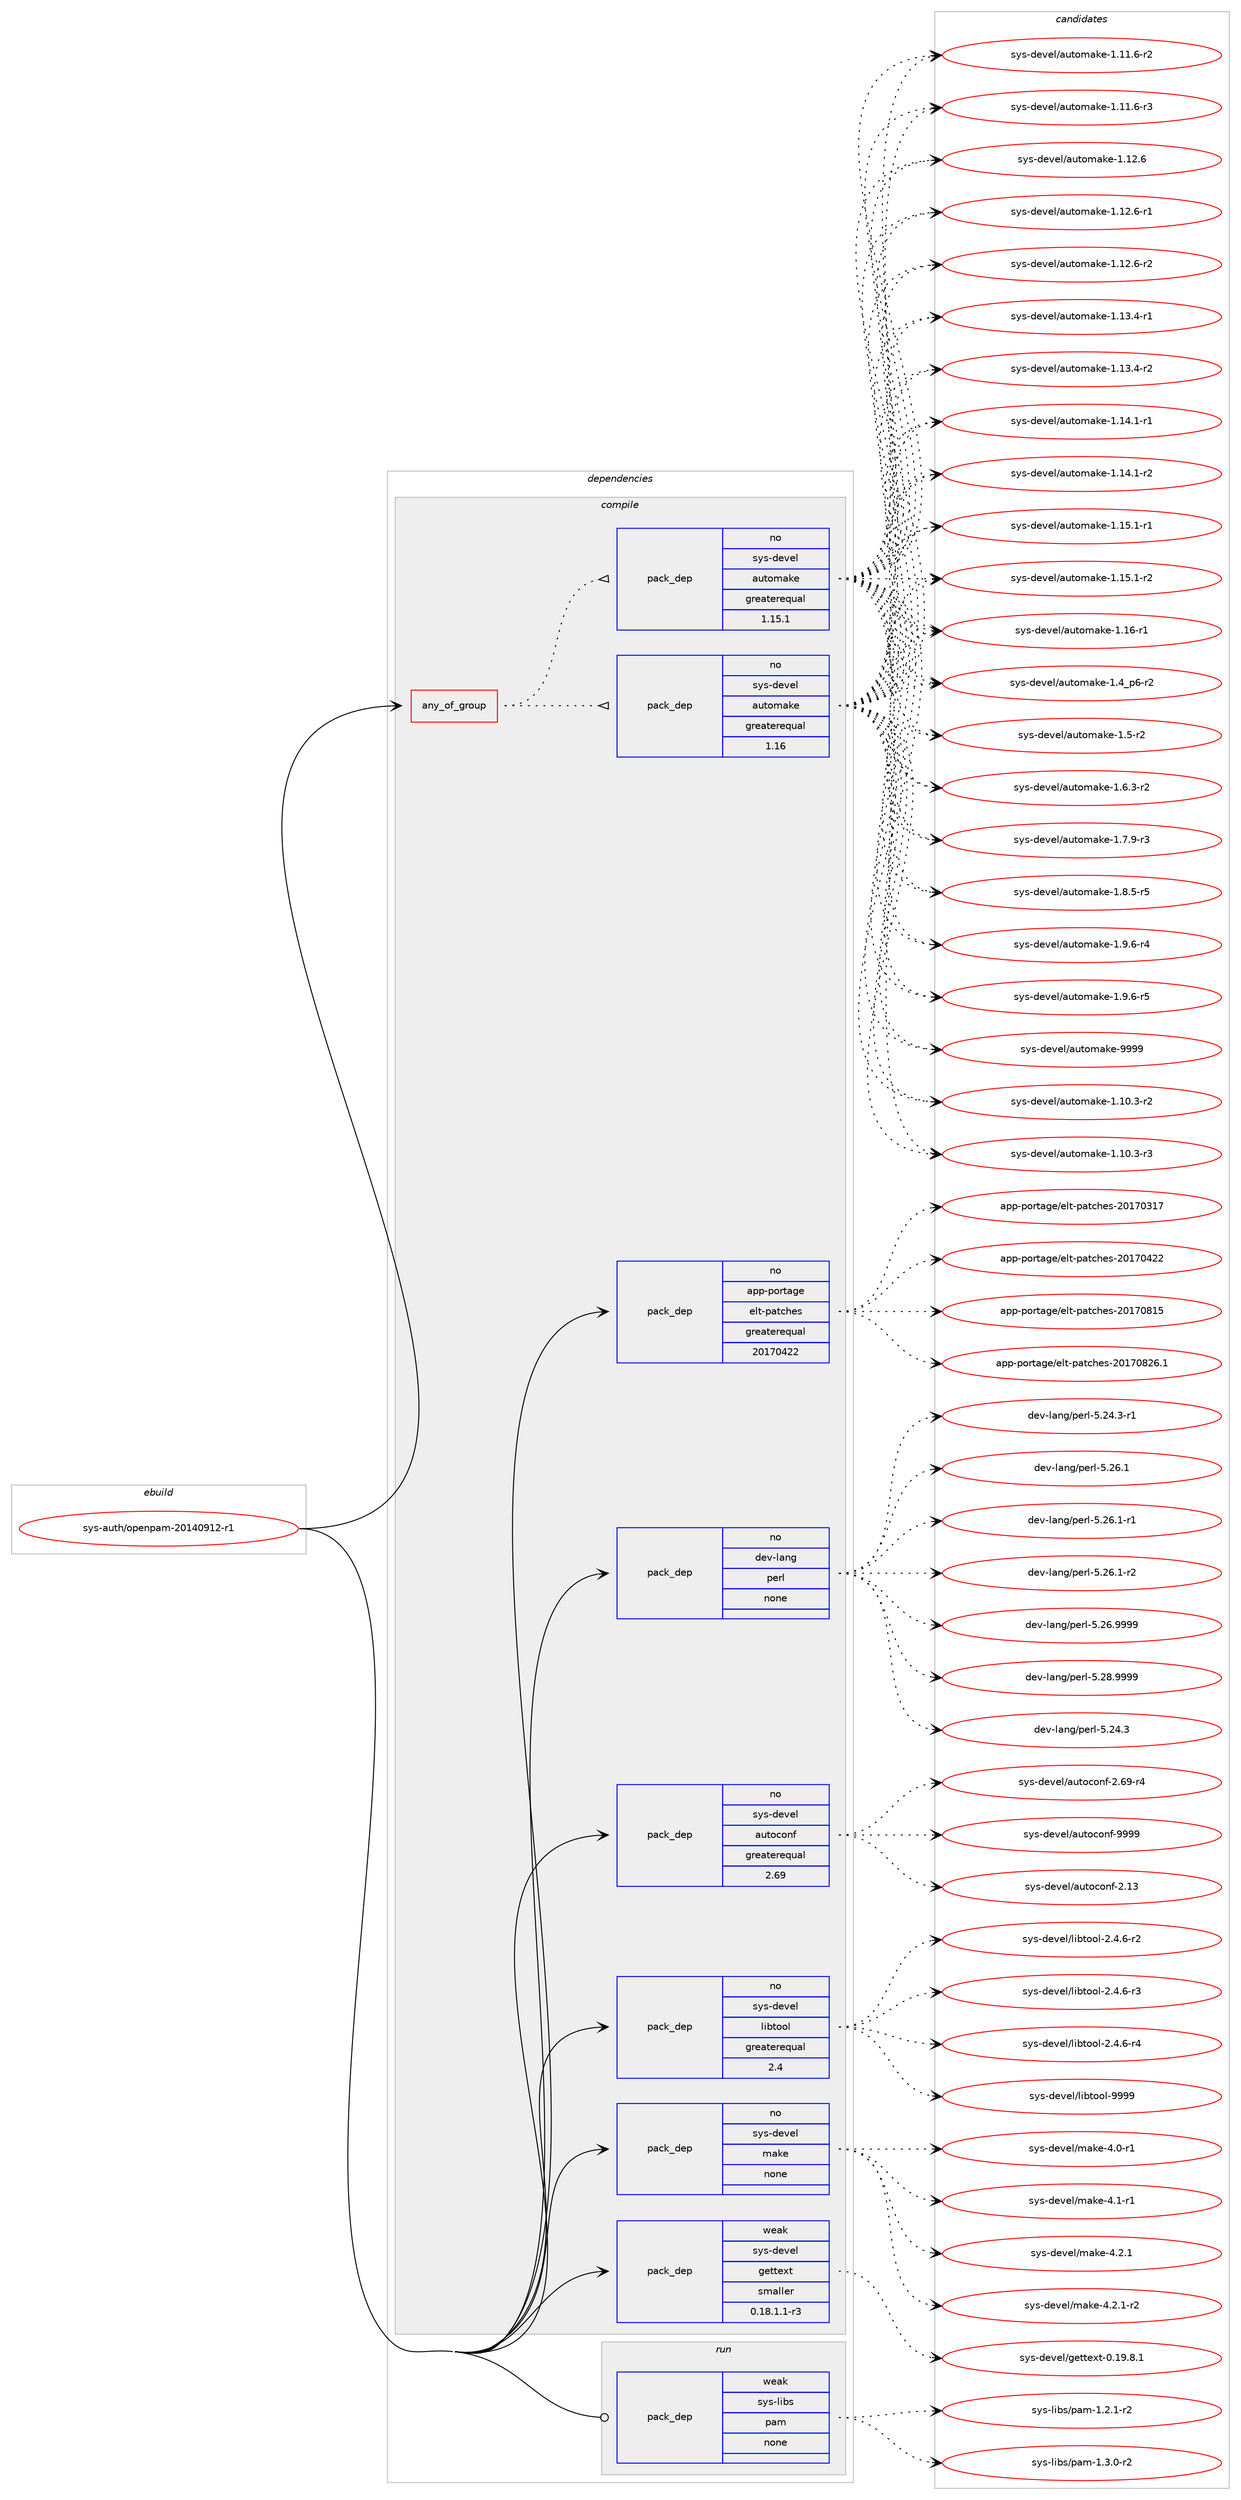digraph prolog {

# *************
# Graph options
# *************

newrank=true;
concentrate=true;
compound=true;
graph [rankdir=LR,fontname=Helvetica,fontsize=10,ranksep=1.5];#, ranksep=2.5, nodesep=0.2];
edge  [arrowhead=vee];
node  [fontname=Helvetica,fontsize=10];

# **********
# The ebuild
# **********

subgraph cluster_leftcol {
color=gray;
rank=same;
label=<<i>ebuild</i>>;
id [label="sys-auth/openpam-20140912-r1", color=red, width=4, href="../sys-auth/openpam-20140912-r1.svg"];
}

# ****************
# The dependencies
# ****************

subgraph cluster_midcol {
color=gray;
label=<<i>dependencies</i>>;
subgraph cluster_compile {
fillcolor="#eeeeee";
style=filled;
label=<<i>compile</i>>;
subgraph any40 {
dependency6506 [label=<<TABLE BORDER="0" CELLBORDER="1" CELLSPACING="0" CELLPADDING="4"><TR><TD CELLPADDING="10">any_of_group</TD></TR></TABLE>>, shape=none, color=red];subgraph pack5834 {
dependency6507 [label=<<TABLE BORDER="0" CELLBORDER="1" CELLSPACING="0" CELLPADDING="4" WIDTH="220"><TR><TD ROWSPAN="6" CELLPADDING="30">pack_dep</TD></TR><TR><TD WIDTH="110">no</TD></TR><TR><TD>sys-devel</TD></TR><TR><TD>automake</TD></TR><TR><TD>greaterequal</TD></TR><TR><TD>1.16</TD></TR></TABLE>>, shape=none, color=blue];
}
dependency6506:e -> dependency6507:w [weight=20,style="dotted",arrowhead="oinv"];
subgraph pack5835 {
dependency6508 [label=<<TABLE BORDER="0" CELLBORDER="1" CELLSPACING="0" CELLPADDING="4" WIDTH="220"><TR><TD ROWSPAN="6" CELLPADDING="30">pack_dep</TD></TR><TR><TD WIDTH="110">no</TD></TR><TR><TD>sys-devel</TD></TR><TR><TD>automake</TD></TR><TR><TD>greaterequal</TD></TR><TR><TD>1.15.1</TD></TR></TABLE>>, shape=none, color=blue];
}
dependency6506:e -> dependency6508:w [weight=20,style="dotted",arrowhead="oinv"];
}
id:e -> dependency6506:w [weight=20,style="solid",arrowhead="vee"];
subgraph pack5836 {
dependency6509 [label=<<TABLE BORDER="0" CELLBORDER="1" CELLSPACING="0" CELLPADDING="4" WIDTH="220"><TR><TD ROWSPAN="6" CELLPADDING="30">pack_dep</TD></TR><TR><TD WIDTH="110">no</TD></TR><TR><TD>app-portage</TD></TR><TR><TD>elt-patches</TD></TR><TR><TD>greaterequal</TD></TR><TR><TD>20170422</TD></TR></TABLE>>, shape=none, color=blue];
}
id:e -> dependency6509:w [weight=20,style="solid",arrowhead="vee"];
subgraph pack5837 {
dependency6510 [label=<<TABLE BORDER="0" CELLBORDER="1" CELLSPACING="0" CELLPADDING="4" WIDTH="220"><TR><TD ROWSPAN="6" CELLPADDING="30">pack_dep</TD></TR><TR><TD WIDTH="110">no</TD></TR><TR><TD>dev-lang</TD></TR><TR><TD>perl</TD></TR><TR><TD>none</TD></TR><TR><TD></TD></TR></TABLE>>, shape=none, color=blue];
}
id:e -> dependency6510:w [weight=20,style="solid",arrowhead="vee"];
subgraph pack5838 {
dependency6511 [label=<<TABLE BORDER="0" CELLBORDER="1" CELLSPACING="0" CELLPADDING="4" WIDTH="220"><TR><TD ROWSPAN="6" CELLPADDING="30">pack_dep</TD></TR><TR><TD WIDTH="110">no</TD></TR><TR><TD>sys-devel</TD></TR><TR><TD>autoconf</TD></TR><TR><TD>greaterequal</TD></TR><TR><TD>2.69</TD></TR></TABLE>>, shape=none, color=blue];
}
id:e -> dependency6511:w [weight=20,style="solid",arrowhead="vee"];
subgraph pack5839 {
dependency6512 [label=<<TABLE BORDER="0" CELLBORDER="1" CELLSPACING="0" CELLPADDING="4" WIDTH="220"><TR><TD ROWSPAN="6" CELLPADDING="30">pack_dep</TD></TR><TR><TD WIDTH="110">no</TD></TR><TR><TD>sys-devel</TD></TR><TR><TD>libtool</TD></TR><TR><TD>greaterequal</TD></TR><TR><TD>2.4</TD></TR></TABLE>>, shape=none, color=blue];
}
id:e -> dependency6512:w [weight=20,style="solid",arrowhead="vee"];
subgraph pack5840 {
dependency6513 [label=<<TABLE BORDER="0" CELLBORDER="1" CELLSPACING="0" CELLPADDING="4" WIDTH="220"><TR><TD ROWSPAN="6" CELLPADDING="30">pack_dep</TD></TR><TR><TD WIDTH="110">no</TD></TR><TR><TD>sys-devel</TD></TR><TR><TD>make</TD></TR><TR><TD>none</TD></TR><TR><TD></TD></TR></TABLE>>, shape=none, color=blue];
}
id:e -> dependency6513:w [weight=20,style="solid",arrowhead="vee"];
subgraph pack5841 {
dependency6514 [label=<<TABLE BORDER="0" CELLBORDER="1" CELLSPACING="0" CELLPADDING="4" WIDTH="220"><TR><TD ROWSPAN="6" CELLPADDING="30">pack_dep</TD></TR><TR><TD WIDTH="110">weak</TD></TR><TR><TD>sys-devel</TD></TR><TR><TD>gettext</TD></TR><TR><TD>smaller</TD></TR><TR><TD>0.18.1.1-r3</TD></TR></TABLE>>, shape=none, color=blue];
}
id:e -> dependency6514:w [weight=20,style="solid",arrowhead="vee"];
}
subgraph cluster_compileandrun {
fillcolor="#eeeeee";
style=filled;
label=<<i>compile and run</i>>;
}
subgraph cluster_run {
fillcolor="#eeeeee";
style=filled;
label=<<i>run</i>>;
subgraph pack5842 {
dependency6515 [label=<<TABLE BORDER="0" CELLBORDER="1" CELLSPACING="0" CELLPADDING="4" WIDTH="220"><TR><TD ROWSPAN="6" CELLPADDING="30">pack_dep</TD></TR><TR><TD WIDTH="110">weak</TD></TR><TR><TD>sys-libs</TD></TR><TR><TD>pam</TD></TR><TR><TD>none</TD></TR><TR><TD></TD></TR></TABLE>>, shape=none, color=blue];
}
id:e -> dependency6515:w [weight=20,style="solid",arrowhead="odot"];
}
}

# **************
# The candidates
# **************

subgraph cluster_choices {
rank=same;
color=gray;
label=<<i>candidates</i>>;

subgraph choice5834 {
color=black;
nodesep=1;
choice11512111545100101118101108479711711611110997107101454946494846514511450 [label="sys-devel/automake-1.10.3-r2", color=red, width=4,href="../sys-devel/automake-1.10.3-r2.svg"];
choice11512111545100101118101108479711711611110997107101454946494846514511451 [label="sys-devel/automake-1.10.3-r3", color=red, width=4,href="../sys-devel/automake-1.10.3-r3.svg"];
choice11512111545100101118101108479711711611110997107101454946494946544511450 [label="sys-devel/automake-1.11.6-r2", color=red, width=4,href="../sys-devel/automake-1.11.6-r2.svg"];
choice11512111545100101118101108479711711611110997107101454946494946544511451 [label="sys-devel/automake-1.11.6-r3", color=red, width=4,href="../sys-devel/automake-1.11.6-r3.svg"];
choice1151211154510010111810110847971171161111099710710145494649504654 [label="sys-devel/automake-1.12.6", color=red, width=4,href="../sys-devel/automake-1.12.6.svg"];
choice11512111545100101118101108479711711611110997107101454946495046544511449 [label="sys-devel/automake-1.12.6-r1", color=red, width=4,href="../sys-devel/automake-1.12.6-r1.svg"];
choice11512111545100101118101108479711711611110997107101454946495046544511450 [label="sys-devel/automake-1.12.6-r2", color=red, width=4,href="../sys-devel/automake-1.12.6-r2.svg"];
choice11512111545100101118101108479711711611110997107101454946495146524511449 [label="sys-devel/automake-1.13.4-r1", color=red, width=4,href="../sys-devel/automake-1.13.4-r1.svg"];
choice11512111545100101118101108479711711611110997107101454946495146524511450 [label="sys-devel/automake-1.13.4-r2", color=red, width=4,href="../sys-devel/automake-1.13.4-r2.svg"];
choice11512111545100101118101108479711711611110997107101454946495246494511449 [label="sys-devel/automake-1.14.1-r1", color=red, width=4,href="../sys-devel/automake-1.14.1-r1.svg"];
choice11512111545100101118101108479711711611110997107101454946495246494511450 [label="sys-devel/automake-1.14.1-r2", color=red, width=4,href="../sys-devel/automake-1.14.1-r2.svg"];
choice11512111545100101118101108479711711611110997107101454946495346494511449 [label="sys-devel/automake-1.15.1-r1", color=red, width=4,href="../sys-devel/automake-1.15.1-r1.svg"];
choice11512111545100101118101108479711711611110997107101454946495346494511450 [label="sys-devel/automake-1.15.1-r2", color=red, width=4,href="../sys-devel/automake-1.15.1-r2.svg"];
choice1151211154510010111810110847971171161111099710710145494649544511449 [label="sys-devel/automake-1.16-r1", color=red, width=4,href="../sys-devel/automake-1.16-r1.svg"];
choice115121115451001011181011084797117116111109971071014549465295112544511450 [label="sys-devel/automake-1.4_p6-r2", color=red, width=4,href="../sys-devel/automake-1.4_p6-r2.svg"];
choice11512111545100101118101108479711711611110997107101454946534511450 [label="sys-devel/automake-1.5-r2", color=red, width=4,href="../sys-devel/automake-1.5-r2.svg"];
choice115121115451001011181011084797117116111109971071014549465446514511450 [label="sys-devel/automake-1.6.3-r2", color=red, width=4,href="../sys-devel/automake-1.6.3-r2.svg"];
choice115121115451001011181011084797117116111109971071014549465546574511451 [label="sys-devel/automake-1.7.9-r3", color=red, width=4,href="../sys-devel/automake-1.7.9-r3.svg"];
choice115121115451001011181011084797117116111109971071014549465646534511453 [label="sys-devel/automake-1.8.5-r5", color=red, width=4,href="../sys-devel/automake-1.8.5-r5.svg"];
choice115121115451001011181011084797117116111109971071014549465746544511452 [label="sys-devel/automake-1.9.6-r4", color=red, width=4,href="../sys-devel/automake-1.9.6-r4.svg"];
choice115121115451001011181011084797117116111109971071014549465746544511453 [label="sys-devel/automake-1.9.6-r5", color=red, width=4,href="../sys-devel/automake-1.9.6-r5.svg"];
choice115121115451001011181011084797117116111109971071014557575757 [label="sys-devel/automake-9999", color=red, width=4,href="../sys-devel/automake-9999.svg"];
dependency6507:e -> choice11512111545100101118101108479711711611110997107101454946494846514511450:w [style=dotted,weight="100"];
dependency6507:e -> choice11512111545100101118101108479711711611110997107101454946494846514511451:w [style=dotted,weight="100"];
dependency6507:e -> choice11512111545100101118101108479711711611110997107101454946494946544511450:w [style=dotted,weight="100"];
dependency6507:e -> choice11512111545100101118101108479711711611110997107101454946494946544511451:w [style=dotted,weight="100"];
dependency6507:e -> choice1151211154510010111810110847971171161111099710710145494649504654:w [style=dotted,weight="100"];
dependency6507:e -> choice11512111545100101118101108479711711611110997107101454946495046544511449:w [style=dotted,weight="100"];
dependency6507:e -> choice11512111545100101118101108479711711611110997107101454946495046544511450:w [style=dotted,weight="100"];
dependency6507:e -> choice11512111545100101118101108479711711611110997107101454946495146524511449:w [style=dotted,weight="100"];
dependency6507:e -> choice11512111545100101118101108479711711611110997107101454946495146524511450:w [style=dotted,weight="100"];
dependency6507:e -> choice11512111545100101118101108479711711611110997107101454946495246494511449:w [style=dotted,weight="100"];
dependency6507:e -> choice11512111545100101118101108479711711611110997107101454946495246494511450:w [style=dotted,weight="100"];
dependency6507:e -> choice11512111545100101118101108479711711611110997107101454946495346494511449:w [style=dotted,weight="100"];
dependency6507:e -> choice11512111545100101118101108479711711611110997107101454946495346494511450:w [style=dotted,weight="100"];
dependency6507:e -> choice1151211154510010111810110847971171161111099710710145494649544511449:w [style=dotted,weight="100"];
dependency6507:e -> choice115121115451001011181011084797117116111109971071014549465295112544511450:w [style=dotted,weight="100"];
dependency6507:e -> choice11512111545100101118101108479711711611110997107101454946534511450:w [style=dotted,weight="100"];
dependency6507:e -> choice115121115451001011181011084797117116111109971071014549465446514511450:w [style=dotted,weight="100"];
dependency6507:e -> choice115121115451001011181011084797117116111109971071014549465546574511451:w [style=dotted,weight="100"];
dependency6507:e -> choice115121115451001011181011084797117116111109971071014549465646534511453:w [style=dotted,weight="100"];
dependency6507:e -> choice115121115451001011181011084797117116111109971071014549465746544511452:w [style=dotted,weight="100"];
dependency6507:e -> choice115121115451001011181011084797117116111109971071014549465746544511453:w [style=dotted,weight="100"];
dependency6507:e -> choice115121115451001011181011084797117116111109971071014557575757:w [style=dotted,weight="100"];
}
subgraph choice5835 {
color=black;
nodesep=1;
choice11512111545100101118101108479711711611110997107101454946494846514511450 [label="sys-devel/automake-1.10.3-r2", color=red, width=4,href="../sys-devel/automake-1.10.3-r2.svg"];
choice11512111545100101118101108479711711611110997107101454946494846514511451 [label="sys-devel/automake-1.10.3-r3", color=red, width=4,href="../sys-devel/automake-1.10.3-r3.svg"];
choice11512111545100101118101108479711711611110997107101454946494946544511450 [label="sys-devel/automake-1.11.6-r2", color=red, width=4,href="../sys-devel/automake-1.11.6-r2.svg"];
choice11512111545100101118101108479711711611110997107101454946494946544511451 [label="sys-devel/automake-1.11.6-r3", color=red, width=4,href="../sys-devel/automake-1.11.6-r3.svg"];
choice1151211154510010111810110847971171161111099710710145494649504654 [label="sys-devel/automake-1.12.6", color=red, width=4,href="../sys-devel/automake-1.12.6.svg"];
choice11512111545100101118101108479711711611110997107101454946495046544511449 [label="sys-devel/automake-1.12.6-r1", color=red, width=4,href="../sys-devel/automake-1.12.6-r1.svg"];
choice11512111545100101118101108479711711611110997107101454946495046544511450 [label="sys-devel/automake-1.12.6-r2", color=red, width=4,href="../sys-devel/automake-1.12.6-r2.svg"];
choice11512111545100101118101108479711711611110997107101454946495146524511449 [label="sys-devel/automake-1.13.4-r1", color=red, width=4,href="../sys-devel/automake-1.13.4-r1.svg"];
choice11512111545100101118101108479711711611110997107101454946495146524511450 [label="sys-devel/automake-1.13.4-r2", color=red, width=4,href="../sys-devel/automake-1.13.4-r2.svg"];
choice11512111545100101118101108479711711611110997107101454946495246494511449 [label="sys-devel/automake-1.14.1-r1", color=red, width=4,href="../sys-devel/automake-1.14.1-r1.svg"];
choice11512111545100101118101108479711711611110997107101454946495246494511450 [label="sys-devel/automake-1.14.1-r2", color=red, width=4,href="../sys-devel/automake-1.14.1-r2.svg"];
choice11512111545100101118101108479711711611110997107101454946495346494511449 [label="sys-devel/automake-1.15.1-r1", color=red, width=4,href="../sys-devel/automake-1.15.1-r1.svg"];
choice11512111545100101118101108479711711611110997107101454946495346494511450 [label="sys-devel/automake-1.15.1-r2", color=red, width=4,href="../sys-devel/automake-1.15.1-r2.svg"];
choice1151211154510010111810110847971171161111099710710145494649544511449 [label="sys-devel/automake-1.16-r1", color=red, width=4,href="../sys-devel/automake-1.16-r1.svg"];
choice115121115451001011181011084797117116111109971071014549465295112544511450 [label="sys-devel/automake-1.4_p6-r2", color=red, width=4,href="../sys-devel/automake-1.4_p6-r2.svg"];
choice11512111545100101118101108479711711611110997107101454946534511450 [label="sys-devel/automake-1.5-r2", color=red, width=4,href="../sys-devel/automake-1.5-r2.svg"];
choice115121115451001011181011084797117116111109971071014549465446514511450 [label="sys-devel/automake-1.6.3-r2", color=red, width=4,href="../sys-devel/automake-1.6.3-r2.svg"];
choice115121115451001011181011084797117116111109971071014549465546574511451 [label="sys-devel/automake-1.7.9-r3", color=red, width=4,href="../sys-devel/automake-1.7.9-r3.svg"];
choice115121115451001011181011084797117116111109971071014549465646534511453 [label="sys-devel/automake-1.8.5-r5", color=red, width=4,href="../sys-devel/automake-1.8.5-r5.svg"];
choice115121115451001011181011084797117116111109971071014549465746544511452 [label="sys-devel/automake-1.9.6-r4", color=red, width=4,href="../sys-devel/automake-1.9.6-r4.svg"];
choice115121115451001011181011084797117116111109971071014549465746544511453 [label="sys-devel/automake-1.9.6-r5", color=red, width=4,href="../sys-devel/automake-1.9.6-r5.svg"];
choice115121115451001011181011084797117116111109971071014557575757 [label="sys-devel/automake-9999", color=red, width=4,href="../sys-devel/automake-9999.svg"];
dependency6508:e -> choice11512111545100101118101108479711711611110997107101454946494846514511450:w [style=dotted,weight="100"];
dependency6508:e -> choice11512111545100101118101108479711711611110997107101454946494846514511451:w [style=dotted,weight="100"];
dependency6508:e -> choice11512111545100101118101108479711711611110997107101454946494946544511450:w [style=dotted,weight="100"];
dependency6508:e -> choice11512111545100101118101108479711711611110997107101454946494946544511451:w [style=dotted,weight="100"];
dependency6508:e -> choice1151211154510010111810110847971171161111099710710145494649504654:w [style=dotted,weight="100"];
dependency6508:e -> choice11512111545100101118101108479711711611110997107101454946495046544511449:w [style=dotted,weight="100"];
dependency6508:e -> choice11512111545100101118101108479711711611110997107101454946495046544511450:w [style=dotted,weight="100"];
dependency6508:e -> choice11512111545100101118101108479711711611110997107101454946495146524511449:w [style=dotted,weight="100"];
dependency6508:e -> choice11512111545100101118101108479711711611110997107101454946495146524511450:w [style=dotted,weight="100"];
dependency6508:e -> choice11512111545100101118101108479711711611110997107101454946495246494511449:w [style=dotted,weight="100"];
dependency6508:e -> choice11512111545100101118101108479711711611110997107101454946495246494511450:w [style=dotted,weight="100"];
dependency6508:e -> choice11512111545100101118101108479711711611110997107101454946495346494511449:w [style=dotted,weight="100"];
dependency6508:e -> choice11512111545100101118101108479711711611110997107101454946495346494511450:w [style=dotted,weight="100"];
dependency6508:e -> choice1151211154510010111810110847971171161111099710710145494649544511449:w [style=dotted,weight="100"];
dependency6508:e -> choice115121115451001011181011084797117116111109971071014549465295112544511450:w [style=dotted,weight="100"];
dependency6508:e -> choice11512111545100101118101108479711711611110997107101454946534511450:w [style=dotted,weight="100"];
dependency6508:e -> choice115121115451001011181011084797117116111109971071014549465446514511450:w [style=dotted,weight="100"];
dependency6508:e -> choice115121115451001011181011084797117116111109971071014549465546574511451:w [style=dotted,weight="100"];
dependency6508:e -> choice115121115451001011181011084797117116111109971071014549465646534511453:w [style=dotted,weight="100"];
dependency6508:e -> choice115121115451001011181011084797117116111109971071014549465746544511452:w [style=dotted,weight="100"];
dependency6508:e -> choice115121115451001011181011084797117116111109971071014549465746544511453:w [style=dotted,weight="100"];
dependency6508:e -> choice115121115451001011181011084797117116111109971071014557575757:w [style=dotted,weight="100"];
}
subgraph choice5836 {
color=black;
nodesep=1;
choice97112112451121111141169710310147101108116451129711699104101115455048495548514955 [label="app-portage/elt-patches-20170317", color=red, width=4,href="../app-portage/elt-patches-20170317.svg"];
choice97112112451121111141169710310147101108116451129711699104101115455048495548525050 [label="app-portage/elt-patches-20170422", color=red, width=4,href="../app-portage/elt-patches-20170422.svg"];
choice97112112451121111141169710310147101108116451129711699104101115455048495548564953 [label="app-portage/elt-patches-20170815", color=red, width=4,href="../app-portage/elt-patches-20170815.svg"];
choice971121124511211111411697103101471011081164511297116991041011154550484955485650544649 [label="app-portage/elt-patches-20170826.1", color=red, width=4,href="../app-portage/elt-patches-20170826.1.svg"];
dependency6509:e -> choice97112112451121111141169710310147101108116451129711699104101115455048495548514955:w [style=dotted,weight="100"];
dependency6509:e -> choice97112112451121111141169710310147101108116451129711699104101115455048495548525050:w [style=dotted,weight="100"];
dependency6509:e -> choice97112112451121111141169710310147101108116451129711699104101115455048495548564953:w [style=dotted,weight="100"];
dependency6509:e -> choice971121124511211111411697103101471011081164511297116991041011154550484955485650544649:w [style=dotted,weight="100"];
}
subgraph choice5837 {
color=black;
nodesep=1;
choice10010111845108971101034711210111410845534650524651 [label="dev-lang/perl-5.24.3", color=red, width=4,href="../dev-lang/perl-5.24.3.svg"];
choice100101118451089711010347112101114108455346505246514511449 [label="dev-lang/perl-5.24.3-r1", color=red, width=4,href="../dev-lang/perl-5.24.3-r1.svg"];
choice10010111845108971101034711210111410845534650544649 [label="dev-lang/perl-5.26.1", color=red, width=4,href="../dev-lang/perl-5.26.1.svg"];
choice100101118451089711010347112101114108455346505446494511449 [label="dev-lang/perl-5.26.1-r1", color=red, width=4,href="../dev-lang/perl-5.26.1-r1.svg"];
choice100101118451089711010347112101114108455346505446494511450 [label="dev-lang/perl-5.26.1-r2", color=red, width=4,href="../dev-lang/perl-5.26.1-r2.svg"];
choice10010111845108971101034711210111410845534650544657575757 [label="dev-lang/perl-5.26.9999", color=red, width=4,href="../dev-lang/perl-5.26.9999.svg"];
choice10010111845108971101034711210111410845534650564657575757 [label="dev-lang/perl-5.28.9999", color=red, width=4,href="../dev-lang/perl-5.28.9999.svg"];
dependency6510:e -> choice10010111845108971101034711210111410845534650524651:w [style=dotted,weight="100"];
dependency6510:e -> choice100101118451089711010347112101114108455346505246514511449:w [style=dotted,weight="100"];
dependency6510:e -> choice10010111845108971101034711210111410845534650544649:w [style=dotted,weight="100"];
dependency6510:e -> choice100101118451089711010347112101114108455346505446494511449:w [style=dotted,weight="100"];
dependency6510:e -> choice100101118451089711010347112101114108455346505446494511450:w [style=dotted,weight="100"];
dependency6510:e -> choice10010111845108971101034711210111410845534650544657575757:w [style=dotted,weight="100"];
dependency6510:e -> choice10010111845108971101034711210111410845534650564657575757:w [style=dotted,weight="100"];
}
subgraph choice5838 {
color=black;
nodesep=1;
choice115121115451001011181011084797117116111991111101024550464951 [label="sys-devel/autoconf-2.13", color=red, width=4,href="../sys-devel/autoconf-2.13.svg"];
choice1151211154510010111810110847971171161119911111010245504654574511452 [label="sys-devel/autoconf-2.69-r4", color=red, width=4,href="../sys-devel/autoconf-2.69-r4.svg"];
choice115121115451001011181011084797117116111991111101024557575757 [label="sys-devel/autoconf-9999", color=red, width=4,href="../sys-devel/autoconf-9999.svg"];
dependency6511:e -> choice115121115451001011181011084797117116111991111101024550464951:w [style=dotted,weight="100"];
dependency6511:e -> choice1151211154510010111810110847971171161119911111010245504654574511452:w [style=dotted,weight="100"];
dependency6511:e -> choice115121115451001011181011084797117116111991111101024557575757:w [style=dotted,weight="100"];
}
subgraph choice5839 {
color=black;
nodesep=1;
choice1151211154510010111810110847108105981161111111084550465246544511450 [label="sys-devel/libtool-2.4.6-r2", color=red, width=4,href="../sys-devel/libtool-2.4.6-r2.svg"];
choice1151211154510010111810110847108105981161111111084550465246544511451 [label="sys-devel/libtool-2.4.6-r3", color=red, width=4,href="../sys-devel/libtool-2.4.6-r3.svg"];
choice1151211154510010111810110847108105981161111111084550465246544511452 [label="sys-devel/libtool-2.4.6-r4", color=red, width=4,href="../sys-devel/libtool-2.4.6-r4.svg"];
choice1151211154510010111810110847108105981161111111084557575757 [label="sys-devel/libtool-9999", color=red, width=4,href="../sys-devel/libtool-9999.svg"];
dependency6512:e -> choice1151211154510010111810110847108105981161111111084550465246544511450:w [style=dotted,weight="100"];
dependency6512:e -> choice1151211154510010111810110847108105981161111111084550465246544511451:w [style=dotted,weight="100"];
dependency6512:e -> choice1151211154510010111810110847108105981161111111084550465246544511452:w [style=dotted,weight="100"];
dependency6512:e -> choice1151211154510010111810110847108105981161111111084557575757:w [style=dotted,weight="100"];
}
subgraph choice5840 {
color=black;
nodesep=1;
choice115121115451001011181011084710997107101455246484511449 [label="sys-devel/make-4.0-r1", color=red, width=4,href="../sys-devel/make-4.0-r1.svg"];
choice115121115451001011181011084710997107101455246494511449 [label="sys-devel/make-4.1-r1", color=red, width=4,href="../sys-devel/make-4.1-r1.svg"];
choice115121115451001011181011084710997107101455246504649 [label="sys-devel/make-4.2.1", color=red, width=4,href="../sys-devel/make-4.2.1.svg"];
choice1151211154510010111810110847109971071014552465046494511450 [label="sys-devel/make-4.2.1-r2", color=red, width=4,href="../sys-devel/make-4.2.1-r2.svg"];
dependency6513:e -> choice115121115451001011181011084710997107101455246484511449:w [style=dotted,weight="100"];
dependency6513:e -> choice115121115451001011181011084710997107101455246494511449:w [style=dotted,weight="100"];
dependency6513:e -> choice115121115451001011181011084710997107101455246504649:w [style=dotted,weight="100"];
dependency6513:e -> choice1151211154510010111810110847109971071014552465046494511450:w [style=dotted,weight="100"];
}
subgraph choice5841 {
color=black;
nodesep=1;
choice1151211154510010111810110847103101116116101120116454846495746564649 [label="sys-devel/gettext-0.19.8.1", color=red, width=4,href="../sys-devel/gettext-0.19.8.1.svg"];
dependency6514:e -> choice1151211154510010111810110847103101116116101120116454846495746564649:w [style=dotted,weight="100"];
}
subgraph choice5842 {
color=black;
nodesep=1;
choice115121115451081059811547112971094549465046494511450 [label="sys-libs/pam-1.2.1-r2", color=red, width=4,href="../sys-libs/pam-1.2.1-r2.svg"];
choice115121115451081059811547112971094549465146484511450 [label="sys-libs/pam-1.3.0-r2", color=red, width=4,href="../sys-libs/pam-1.3.0-r2.svg"];
dependency6515:e -> choice115121115451081059811547112971094549465046494511450:w [style=dotted,weight="100"];
dependency6515:e -> choice115121115451081059811547112971094549465146484511450:w [style=dotted,weight="100"];
}
}

}
